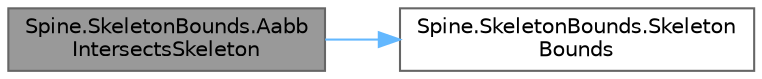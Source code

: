 digraph "Spine.SkeletonBounds.AabbIntersectsSkeleton"
{
 // LATEX_PDF_SIZE
  bgcolor="transparent";
  edge [fontname=Helvetica,fontsize=10,labelfontname=Helvetica,labelfontsize=10];
  node [fontname=Helvetica,fontsize=10,shape=box,height=0.2,width=0.4];
  rankdir="LR";
  Node1 [id="Node000001",label="Spine.SkeletonBounds.Aabb\lIntersectsSkeleton",height=0.2,width=0.4,color="gray40", fillcolor="grey60", style="filled", fontcolor="black",tooltip="Returns true if the axis aligned bounding box intersects the axis aligned bounding box of the specifi..."];
  Node1 -> Node2 [id="edge1_Node000001_Node000002",color="steelblue1",style="solid",tooltip=" "];
  Node2 [id="Node000002",label="Spine.SkeletonBounds.Skeleton\lBounds",height=0.2,width=0.4,color="grey40", fillcolor="white", style="filled",URL="$class_spine_1_1_skeleton_bounds.html#a72a91a5f9e330a20bb58600d699e8f86",tooltip=" "];
}
